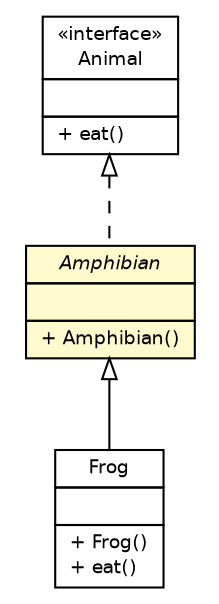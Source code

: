 #!/usr/local/bin/dot
#
# Class diagram 
# Generated by UMLGraph version 5.1 (http://www.umlgraph.org/)
#

digraph G {
	edge [fontname="Helvetica",fontsize=10,labelfontname="Helvetica",labelfontsize=10];
	node [fontname="Helvetica",fontsize=10,shape=plaintext];
	nodesep=0.25;
	ranksep=0.5;
	// com.lab49.siteDemo.model.Frog
	c61 [label=<<table title="com.lab49.siteDemo.model.Frog" border="0" cellborder="1" cellspacing="0" cellpadding="2" port="p" href="./Frog.html">
		<tr><td><table border="0" cellspacing="0" cellpadding="1">
<tr><td align="center" balign="center"> Frog </td></tr>
		</table></td></tr>
		<tr><td><table border="0" cellspacing="0" cellpadding="1">
<tr><td align="left" balign="left">  </td></tr>
		</table></td></tr>
		<tr><td><table border="0" cellspacing="0" cellpadding="1">
<tr><td align="left" balign="left"> + Frog() </td></tr>
<tr><td align="left" balign="left"> + eat() </td></tr>
		</table></td></tr>
		</table>>, fontname="Helvetica", fontcolor="black", fontsize=9.0];
	// com.lab49.siteDemo.model.Animal
	c62 [label=<<table title="com.lab49.siteDemo.model.Animal" border="0" cellborder="1" cellspacing="0" cellpadding="2" port="p" href="./Animal.html">
		<tr><td><table border="0" cellspacing="0" cellpadding="1">
<tr><td align="center" balign="center"> &#171;interface&#187; </td></tr>
<tr><td align="center" balign="center"> Animal </td></tr>
		</table></td></tr>
		<tr><td><table border="0" cellspacing="0" cellpadding="1">
<tr><td align="left" balign="left">  </td></tr>
		</table></td></tr>
		<tr><td><table border="0" cellspacing="0" cellpadding="1">
<tr><td align="left" balign="left"> + eat() </td></tr>
		</table></td></tr>
		</table>>, fontname="Helvetica", fontcolor="black", fontsize=9.0];
	// com.lab49.siteDemo.model.Amphibian
	c63 [label=<<table title="com.lab49.siteDemo.model.Amphibian" border="0" cellborder="1" cellspacing="0" cellpadding="2" port="p" bgcolor="lemonChiffon" href="./Amphibian.html">
		<tr><td><table border="0" cellspacing="0" cellpadding="1">
<tr><td align="center" balign="center"><font face="Helvetica-Oblique"> Amphibian </font></td></tr>
		</table></td></tr>
		<tr><td><table border="0" cellspacing="0" cellpadding="1">
<tr><td align="left" balign="left">  </td></tr>
		</table></td></tr>
		<tr><td><table border="0" cellspacing="0" cellpadding="1">
<tr><td align="left" balign="left"> + Amphibian() </td></tr>
		</table></td></tr>
		</table>>, fontname="Helvetica", fontcolor="black", fontsize=9.0];
	//com.lab49.siteDemo.model.Frog extends com.lab49.siteDemo.model.Amphibian
	c63:p -> c61:p [dir=back,arrowtail=empty];
	//com.lab49.siteDemo.model.Amphibian implements com.lab49.siteDemo.model.Animal
	c62:p -> c63:p [dir=back,arrowtail=empty,style=dashed];
}

